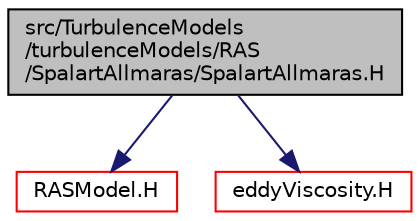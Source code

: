 digraph "src/TurbulenceModels/turbulenceModels/RAS/SpalartAllmaras/SpalartAllmaras.H"
{
  bgcolor="transparent";
  edge [fontname="Helvetica",fontsize="10",labelfontname="Helvetica",labelfontsize="10"];
  node [fontname="Helvetica",fontsize="10",shape=record];
  Node0 [label="src/TurbulenceModels\l/turbulenceModels/RAS\l/SpalartAllmaras/SpalartAllmaras.H",height=0.2,width=0.4,color="black", fillcolor="grey75", style="filled", fontcolor="black"];
  Node0 -> Node1 [color="midnightblue",fontsize="10",style="solid",fontname="Helvetica"];
  Node1 [label="RASModel.H",height=0.2,width=0.4,color="red",URL="$a18179.html"];
  Node0 -> Node329 [color="midnightblue",fontsize="10",style="solid",fontname="Helvetica"];
  Node329 [label="eddyViscosity.H",height=0.2,width=0.4,color="red",URL="$a17915.html"];
}
